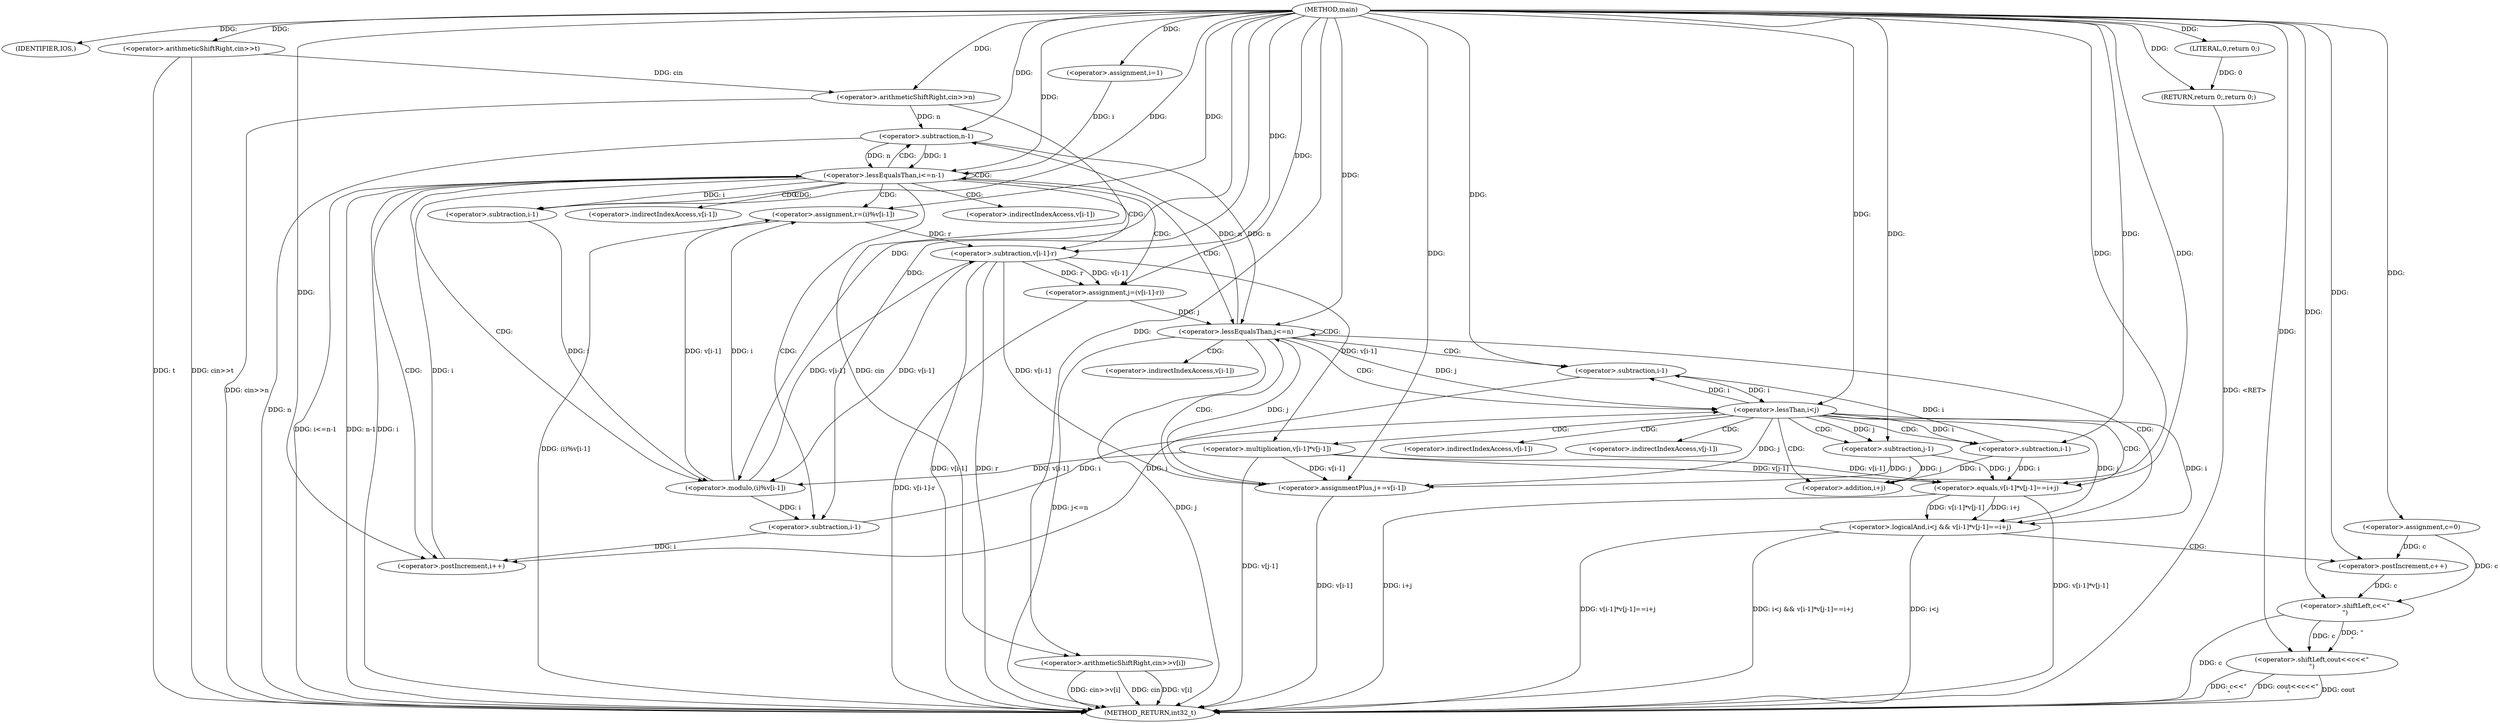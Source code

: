digraph "main" {  
"1001113" [label = "(METHOD,main)" ]
"1001209" [label = "(METHOD_RETURN,int32_t)" ]
"1001115" [label = "(IDENTIFIER,IOS,)" ]
"1001117" [label = "(<operator>.arithmeticShiftRight,cin>>t)" ]
"1001207" [label = "(RETURN,return 0;,return 0;)" ]
"1001122" [label = "(<operator>.arithmeticShiftRight,cin>>n)" ]
"1001126" [label = "(<operator>.arithmeticShiftRight,cin>>v[i])" ]
"1001132" [label = "(<operator>.assignment,c=0)" ]
"1001202" [label = "(<operator>.shiftLeft,cout<<c<<\"\n\")" ]
"1001208" [label = "(LITERAL,0,return 0;)" ]
"1001137" [label = "(<operator>.assignment,i=1)" ]
"1001140" [label = "(<operator>.lessEqualsThan,i<=n-1)" ]
"1001145" [label = "(<operator>.postIncrement,i++)" ]
"1001149" [label = "(<operator>.assignment,r=(i)%v[i-1])" ]
"1001204" [label = "(<operator>.shiftLeft,c<<\"\n\")" ]
"1001142" [label = "(<operator>.subtraction,n-1)" ]
"1001160" [label = "(<operator>.assignment,j=(v[i-1]-r))" ]
"1001169" [label = "(<operator>.lessEqualsThan,j<=n)" ]
"1001172" [label = "(<operator>.assignmentPlus,j+=v[i-1])" ]
"1001151" [label = "(<operator>.modulo,(i)%v[i-1])" ]
"1001162" [label = "(<operator>.subtraction,v[i-1]-r)" ]
"1001181" [label = "(<operator>.logicalAnd,i<j && v[i-1]*v[j-1]==i+j)" ]
"1001200" [label = "(<operator>.postIncrement,c++)" ]
"1001155" [label = "(<operator>.subtraction,i-1)" ]
"1001176" [label = "(<operator>.subtraction,i-1)" ]
"1001165" [label = "(<operator>.subtraction,i-1)" ]
"1001182" [label = "(<operator>.lessThan,i<j)" ]
"1001185" [label = "(<operator>.equals,v[i-1]*v[j-1]==i+j)" ]
"1001186" [label = "(<operator>.multiplication,v[i-1]*v[j-1])" ]
"1001197" [label = "(<operator>.addition,i+j)" ]
"1001189" [label = "(<operator>.subtraction,i-1)" ]
"1001194" [label = "(<operator>.subtraction,j-1)" ]
"1001153" [label = "(<operator>.indirectIndexAccess,v[i-1])" ]
"1001174" [label = "(<operator>.indirectIndexAccess,v[i-1])" ]
"1001163" [label = "(<operator>.indirectIndexAccess,v[i-1])" ]
"1001187" [label = "(<operator>.indirectIndexAccess,v[i-1])" ]
"1001192" [label = "(<operator>.indirectIndexAccess,v[j-1])" ]
  "1001207" -> "1001209"  [ label = "DDG: <RET>"] 
  "1001117" -> "1001209"  [ label = "DDG: t"] 
  "1001117" -> "1001209"  [ label = "DDG: cin>>t"] 
  "1001122" -> "1001209"  [ label = "DDG: cin>>n"] 
  "1001126" -> "1001209"  [ label = "DDG: cin"] 
  "1001126" -> "1001209"  [ label = "DDG: v[i]"] 
  "1001126" -> "1001209"  [ label = "DDG: cin>>v[i]"] 
  "1001140" -> "1001209"  [ label = "DDG: i"] 
  "1001142" -> "1001209"  [ label = "DDG: n"] 
  "1001140" -> "1001209"  [ label = "DDG: n-1"] 
  "1001140" -> "1001209"  [ label = "DDG: i<=n-1"] 
  "1001204" -> "1001209"  [ label = "DDG: c"] 
  "1001202" -> "1001209"  [ label = "DDG: c<<\"\n\""] 
  "1001202" -> "1001209"  [ label = "DDG: cout<<c<<\"\n\""] 
  "1001149" -> "1001209"  [ label = "DDG: (i)%v[i-1]"] 
  "1001162" -> "1001209"  [ label = "DDG: v[i-1]"] 
  "1001162" -> "1001209"  [ label = "DDG: r"] 
  "1001160" -> "1001209"  [ label = "DDG: v[i-1]-r"] 
  "1001169" -> "1001209"  [ label = "DDG: j"] 
  "1001169" -> "1001209"  [ label = "DDG: j<=n"] 
  "1001181" -> "1001209"  [ label = "DDG: i<j"] 
  "1001186" -> "1001209"  [ label = "DDG: v[j-1]"] 
  "1001185" -> "1001209"  [ label = "DDG: v[i-1]*v[j-1]"] 
  "1001185" -> "1001209"  [ label = "DDG: i+j"] 
  "1001181" -> "1001209"  [ label = "DDG: v[i-1]*v[j-1]==i+j"] 
  "1001181" -> "1001209"  [ label = "DDG: i<j && v[i-1]*v[j-1]==i+j"] 
  "1001172" -> "1001209"  [ label = "DDG: v[i-1]"] 
  "1001202" -> "1001209"  [ label = "DDG: cout"] 
  "1001113" -> "1001115"  [ label = "DDG: "] 
  "1001208" -> "1001207"  [ label = "DDG: 0"] 
  "1001113" -> "1001207"  [ label = "DDG: "] 
  "1001113" -> "1001117"  [ label = "DDG: "] 
  "1001113" -> "1001132"  [ label = "DDG: "] 
  "1001113" -> "1001208"  [ label = "DDG: "] 
  "1001117" -> "1001122"  [ label = "DDG: cin"] 
  "1001113" -> "1001122"  [ label = "DDG: "] 
  "1001122" -> "1001126"  [ label = "DDG: cin"] 
  "1001113" -> "1001126"  [ label = "DDG: "] 
  "1001113" -> "1001137"  [ label = "DDG: "] 
  "1001113" -> "1001202"  [ label = "DDG: "] 
  "1001204" -> "1001202"  [ label = "DDG: c"] 
  "1001204" -> "1001202"  [ label = "DDG: \"\n\""] 
  "1001137" -> "1001140"  [ label = "DDG: i"] 
  "1001145" -> "1001140"  [ label = "DDG: i"] 
  "1001113" -> "1001140"  [ label = "DDG: "] 
  "1001142" -> "1001140"  [ label = "DDG: n"] 
  "1001142" -> "1001140"  [ label = "DDG: 1"] 
  "1001165" -> "1001145"  [ label = "DDG: i"] 
  "1001176" -> "1001145"  [ label = "DDG: i"] 
  "1001113" -> "1001145"  [ label = "DDG: "] 
  "1001151" -> "1001149"  [ label = "DDG: v[i-1]"] 
  "1001151" -> "1001149"  [ label = "DDG: i"] 
  "1001132" -> "1001204"  [ label = "DDG: c"] 
  "1001200" -> "1001204"  [ label = "DDG: c"] 
  "1001113" -> "1001204"  [ label = "DDG: "] 
  "1001122" -> "1001142"  [ label = "DDG: n"] 
  "1001169" -> "1001142"  [ label = "DDG: n"] 
  "1001113" -> "1001142"  [ label = "DDG: "] 
  "1001113" -> "1001149"  [ label = "DDG: "] 
  "1001162" -> "1001160"  [ label = "DDG: r"] 
  "1001162" -> "1001160"  [ label = "DDG: v[i-1]"] 
  "1001162" -> "1001172"  [ label = "DDG: v[i-1]"] 
  "1001186" -> "1001172"  [ label = "DDG: v[i-1]"] 
  "1001155" -> "1001151"  [ label = "DDG: i"] 
  "1001113" -> "1001151"  [ label = "DDG: "] 
  "1001162" -> "1001151"  [ label = "DDG: v[i-1]"] 
  "1001186" -> "1001151"  [ label = "DDG: v[i-1]"] 
  "1001113" -> "1001160"  [ label = "DDG: "] 
  "1001160" -> "1001169"  [ label = "DDG: j"] 
  "1001172" -> "1001169"  [ label = "DDG: j"] 
  "1001113" -> "1001169"  [ label = "DDG: "] 
  "1001142" -> "1001169"  [ label = "DDG: n"] 
  "1001182" -> "1001172"  [ label = "DDG: j"] 
  "1001113" -> "1001172"  [ label = "DDG: "] 
  "1001194" -> "1001172"  [ label = "DDG: j"] 
  "1001151" -> "1001162"  [ label = "DDG: v[i-1]"] 
  "1001149" -> "1001162"  [ label = "DDG: r"] 
  "1001113" -> "1001162"  [ label = "DDG: "] 
  "1001140" -> "1001155"  [ label = "DDG: i"] 
  "1001113" -> "1001155"  [ label = "DDG: "] 
  "1001182" -> "1001176"  [ label = "DDG: i"] 
  "1001113" -> "1001176"  [ label = "DDG: "] 
  "1001189" -> "1001176"  [ label = "DDG: i"] 
  "1001182" -> "1001181"  [ label = "DDG: i"] 
  "1001182" -> "1001181"  [ label = "DDG: j"] 
  "1001185" -> "1001181"  [ label = "DDG: i+j"] 
  "1001185" -> "1001181"  [ label = "DDG: v[i-1]*v[j-1]"] 
  "1001132" -> "1001200"  [ label = "DDG: c"] 
  "1001113" -> "1001200"  [ label = "DDG: "] 
  "1001151" -> "1001165"  [ label = "DDG: i"] 
  "1001113" -> "1001165"  [ label = "DDG: "] 
  "1001165" -> "1001182"  [ label = "DDG: i"] 
  "1001176" -> "1001182"  [ label = "DDG: i"] 
  "1001113" -> "1001182"  [ label = "DDG: "] 
  "1001169" -> "1001182"  [ label = "DDG: j"] 
  "1001186" -> "1001185"  [ label = "DDG: v[j-1]"] 
  "1001186" -> "1001185"  [ label = "DDG: v[i-1]"] 
  "1001194" -> "1001185"  [ label = "DDG: j"] 
  "1001113" -> "1001185"  [ label = "DDG: "] 
  "1001189" -> "1001185"  [ label = "DDG: i"] 
  "1001162" -> "1001186"  [ label = "DDG: v[i-1]"] 
  "1001189" -> "1001197"  [ label = "DDG: i"] 
  "1001113" -> "1001197"  [ label = "DDG: "] 
  "1001194" -> "1001197"  [ label = "DDG: j"] 
  "1001182" -> "1001189"  [ label = "DDG: i"] 
  "1001113" -> "1001189"  [ label = "DDG: "] 
  "1001182" -> "1001194"  [ label = "DDG: j"] 
  "1001113" -> "1001194"  [ label = "DDG: "] 
  "1001140" -> "1001160"  [ label = "CDG: "] 
  "1001140" -> "1001153"  [ label = "CDG: "] 
  "1001140" -> "1001145"  [ label = "CDG: "] 
  "1001140" -> "1001149"  [ label = "CDG: "] 
  "1001140" -> "1001162"  [ label = "CDG: "] 
  "1001140" -> "1001151"  [ label = "CDG: "] 
  "1001140" -> "1001163"  [ label = "CDG: "] 
  "1001140" -> "1001140"  [ label = "CDG: "] 
  "1001140" -> "1001155"  [ label = "CDG: "] 
  "1001140" -> "1001165"  [ label = "CDG: "] 
  "1001140" -> "1001169"  [ label = "CDG: "] 
  "1001140" -> "1001142"  [ label = "CDG: "] 
  "1001169" -> "1001174"  [ label = "CDG: "] 
  "1001169" -> "1001182"  [ label = "CDG: "] 
  "1001169" -> "1001172"  [ label = "CDG: "] 
  "1001169" -> "1001176"  [ label = "CDG: "] 
  "1001169" -> "1001169"  [ label = "CDG: "] 
  "1001169" -> "1001181"  [ label = "CDG: "] 
  "1001181" -> "1001200"  [ label = "CDG: "] 
  "1001182" -> "1001189"  [ label = "CDG: "] 
  "1001182" -> "1001197"  [ label = "CDG: "] 
  "1001182" -> "1001192"  [ label = "CDG: "] 
  "1001182" -> "1001187"  [ label = "CDG: "] 
  "1001182" -> "1001194"  [ label = "CDG: "] 
  "1001182" -> "1001185"  [ label = "CDG: "] 
  "1001182" -> "1001186"  [ label = "CDG: "] 
}
